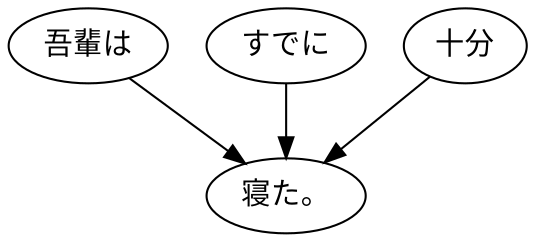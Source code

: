 digraph graph154 {
	node0 [label="吾輩は"];
	node1 [label="すでに"];
	node2 [label="十分"];
	node3 [label="寝た。"];
	node0 -> node3;
	node1 -> node3;
	node2 -> node3;
}
